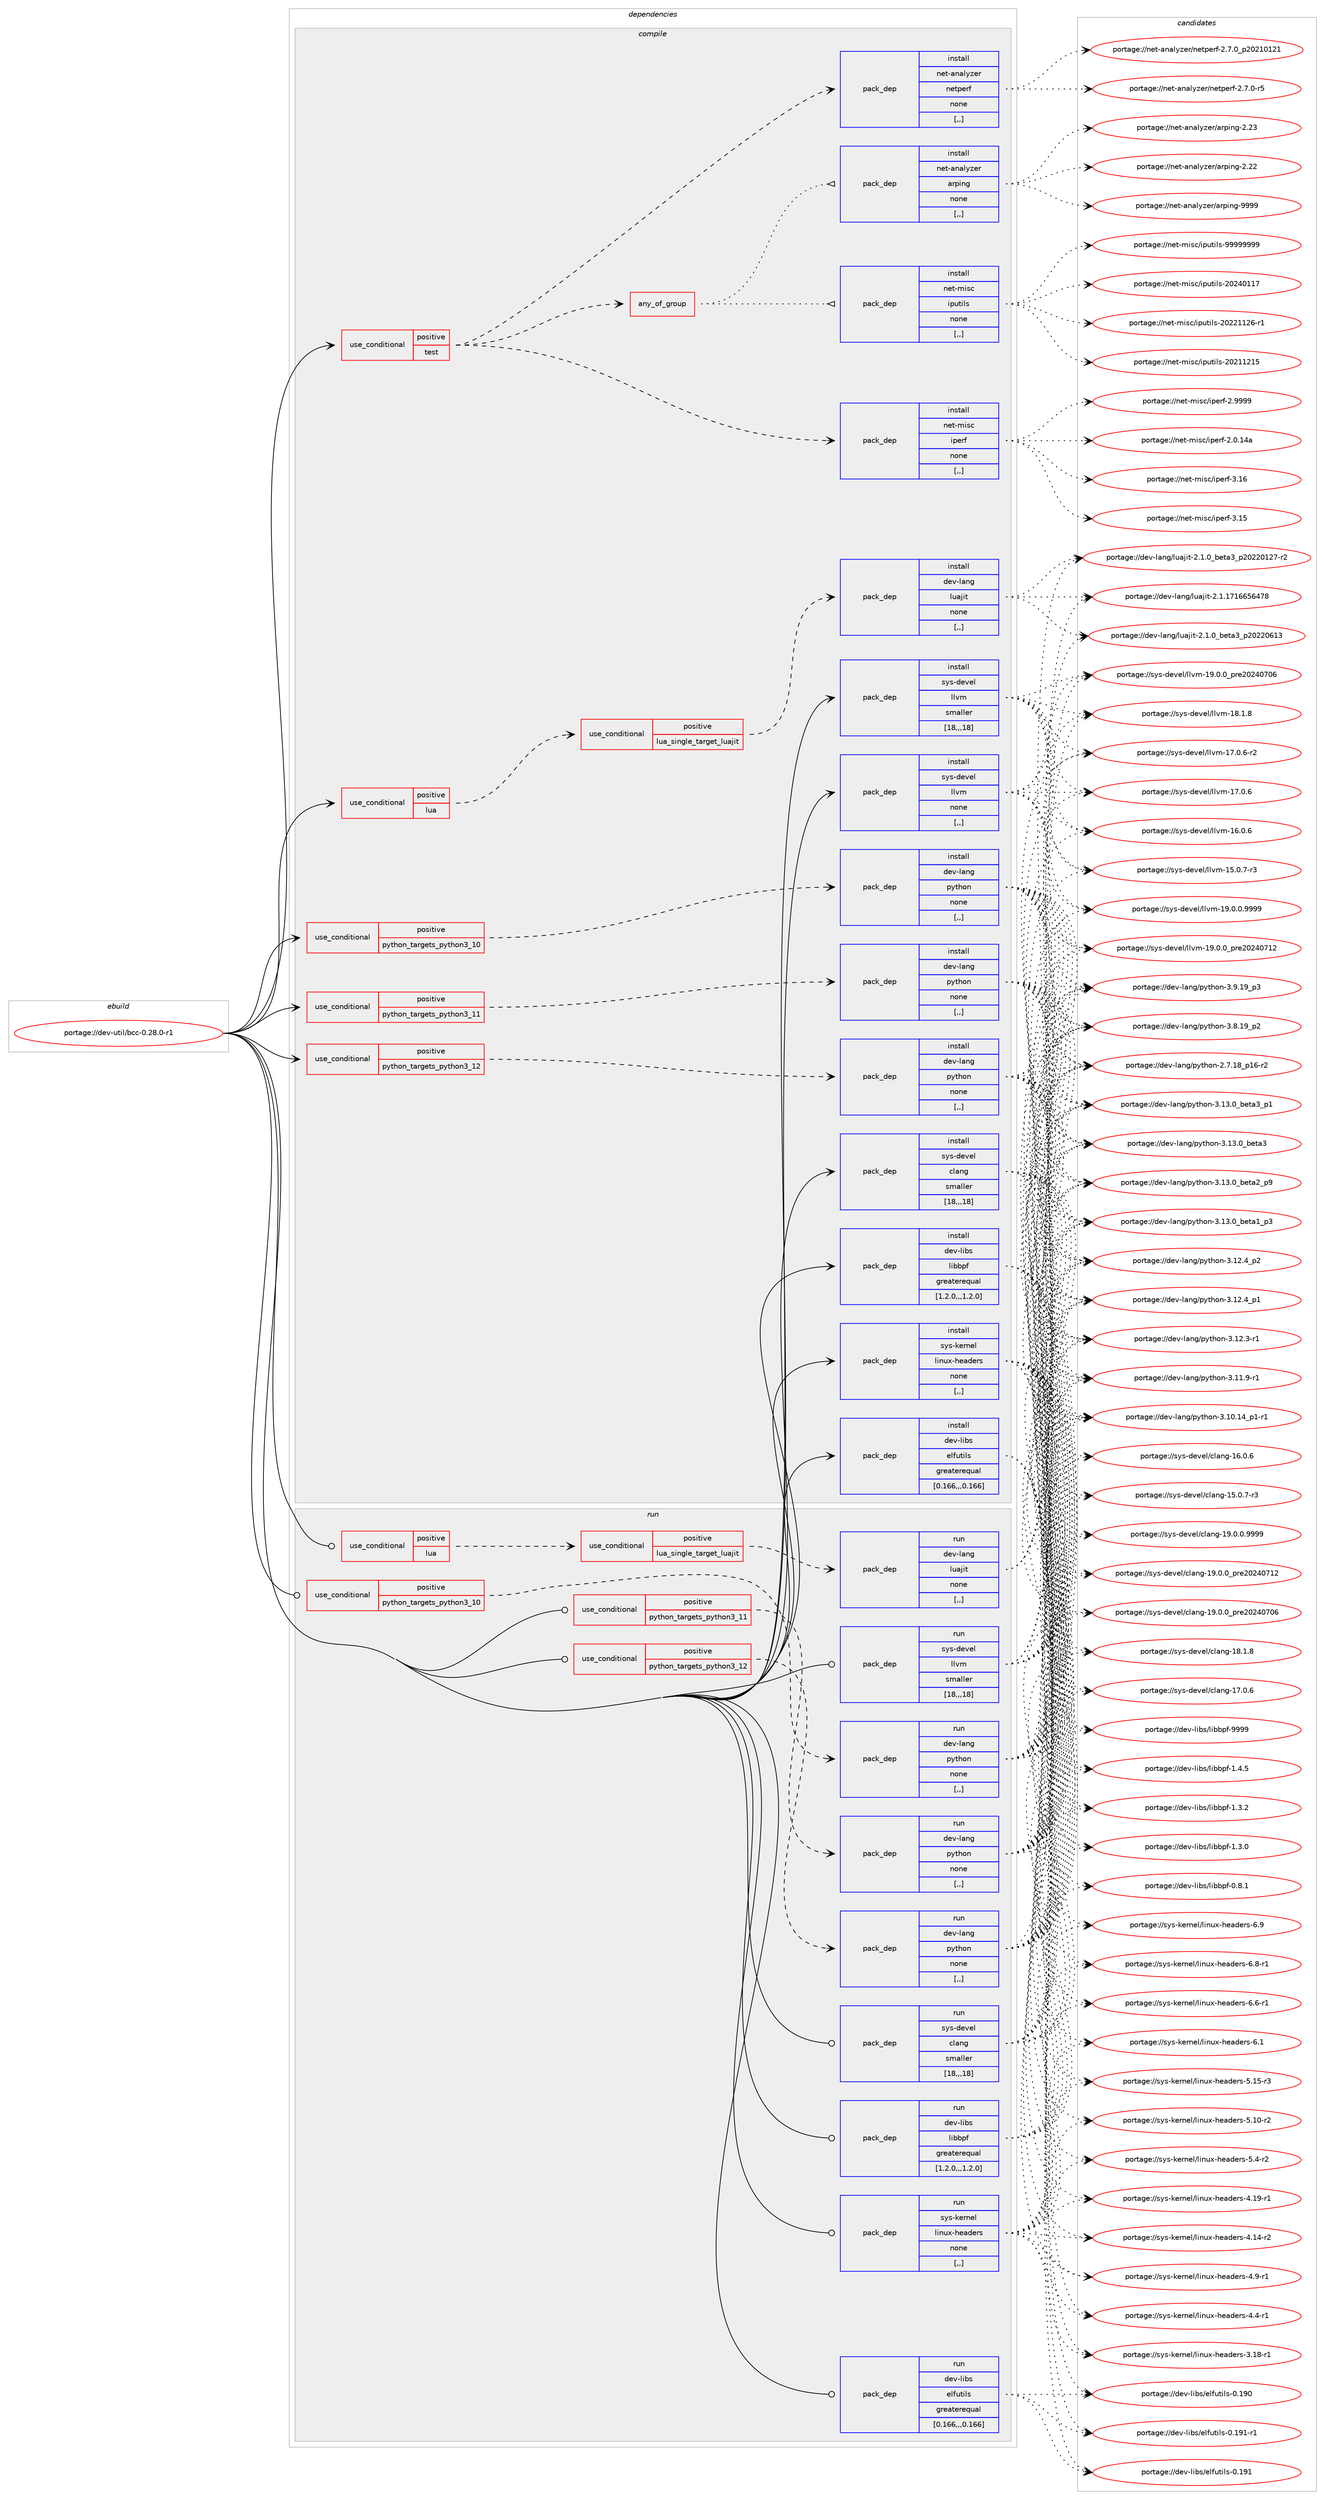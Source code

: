digraph prolog {

# *************
# Graph options
# *************

newrank=true;
concentrate=true;
compound=true;
graph [rankdir=LR,fontname=Helvetica,fontsize=10,ranksep=1.5];#, ranksep=2.5, nodesep=0.2];
edge  [arrowhead=vee];
node  [fontname=Helvetica,fontsize=10];

# **********
# The ebuild
# **********

subgraph cluster_leftcol {
color=gray;
label=<<i>ebuild</i>>;
id [label="portage://dev-util/bcc-0.28.0-r1", color=red, width=4, href="../dev-util/bcc-0.28.0-r1.svg"];
}

# ****************
# The dependencies
# ****************

subgraph cluster_midcol {
color=gray;
label=<<i>dependencies</i>>;
subgraph cluster_compile {
fillcolor="#eeeeee";
style=filled;
label=<<i>compile</i>>;
subgraph cond59074 {
dependency210143 [label=<<TABLE BORDER="0" CELLBORDER="1" CELLSPACING="0" CELLPADDING="4"><TR><TD ROWSPAN="3" CELLPADDING="10">use_conditional</TD></TR><TR><TD>positive</TD></TR><TR><TD>lua</TD></TR></TABLE>>, shape=none, color=red];
subgraph cond59075 {
dependency210144 [label=<<TABLE BORDER="0" CELLBORDER="1" CELLSPACING="0" CELLPADDING="4"><TR><TD ROWSPAN="3" CELLPADDING="10">use_conditional</TD></TR><TR><TD>positive</TD></TR><TR><TD>lua_single_target_luajit</TD></TR></TABLE>>, shape=none, color=red];
subgraph pack149655 {
dependency210145 [label=<<TABLE BORDER="0" CELLBORDER="1" CELLSPACING="0" CELLPADDING="4" WIDTH="220"><TR><TD ROWSPAN="6" CELLPADDING="30">pack_dep</TD></TR><TR><TD WIDTH="110">install</TD></TR><TR><TD>dev-lang</TD></TR><TR><TD>luajit</TD></TR><TR><TD>none</TD></TR><TR><TD>[,,]</TD></TR></TABLE>>, shape=none, color=blue];
}
dependency210144:e -> dependency210145:w [weight=20,style="dashed",arrowhead="vee"];
}
dependency210143:e -> dependency210144:w [weight=20,style="dashed",arrowhead="vee"];
}
id:e -> dependency210143:w [weight=20,style="solid",arrowhead="vee"];
subgraph cond59076 {
dependency210146 [label=<<TABLE BORDER="0" CELLBORDER="1" CELLSPACING="0" CELLPADDING="4"><TR><TD ROWSPAN="3" CELLPADDING="10">use_conditional</TD></TR><TR><TD>positive</TD></TR><TR><TD>python_targets_python3_10</TD></TR></TABLE>>, shape=none, color=red];
subgraph pack149656 {
dependency210147 [label=<<TABLE BORDER="0" CELLBORDER="1" CELLSPACING="0" CELLPADDING="4" WIDTH="220"><TR><TD ROWSPAN="6" CELLPADDING="30">pack_dep</TD></TR><TR><TD WIDTH="110">install</TD></TR><TR><TD>dev-lang</TD></TR><TR><TD>python</TD></TR><TR><TD>none</TD></TR><TR><TD>[,,]</TD></TR></TABLE>>, shape=none, color=blue];
}
dependency210146:e -> dependency210147:w [weight=20,style="dashed",arrowhead="vee"];
}
id:e -> dependency210146:w [weight=20,style="solid",arrowhead="vee"];
subgraph cond59077 {
dependency210148 [label=<<TABLE BORDER="0" CELLBORDER="1" CELLSPACING="0" CELLPADDING="4"><TR><TD ROWSPAN="3" CELLPADDING="10">use_conditional</TD></TR><TR><TD>positive</TD></TR><TR><TD>python_targets_python3_11</TD></TR></TABLE>>, shape=none, color=red];
subgraph pack149657 {
dependency210149 [label=<<TABLE BORDER="0" CELLBORDER="1" CELLSPACING="0" CELLPADDING="4" WIDTH="220"><TR><TD ROWSPAN="6" CELLPADDING="30">pack_dep</TD></TR><TR><TD WIDTH="110">install</TD></TR><TR><TD>dev-lang</TD></TR><TR><TD>python</TD></TR><TR><TD>none</TD></TR><TR><TD>[,,]</TD></TR></TABLE>>, shape=none, color=blue];
}
dependency210148:e -> dependency210149:w [weight=20,style="dashed",arrowhead="vee"];
}
id:e -> dependency210148:w [weight=20,style="solid",arrowhead="vee"];
subgraph cond59078 {
dependency210150 [label=<<TABLE BORDER="0" CELLBORDER="1" CELLSPACING="0" CELLPADDING="4"><TR><TD ROWSPAN="3" CELLPADDING="10">use_conditional</TD></TR><TR><TD>positive</TD></TR><TR><TD>python_targets_python3_12</TD></TR></TABLE>>, shape=none, color=red];
subgraph pack149658 {
dependency210151 [label=<<TABLE BORDER="0" CELLBORDER="1" CELLSPACING="0" CELLPADDING="4" WIDTH="220"><TR><TD ROWSPAN="6" CELLPADDING="30">pack_dep</TD></TR><TR><TD WIDTH="110">install</TD></TR><TR><TD>dev-lang</TD></TR><TR><TD>python</TD></TR><TR><TD>none</TD></TR><TR><TD>[,,]</TD></TR></TABLE>>, shape=none, color=blue];
}
dependency210150:e -> dependency210151:w [weight=20,style="dashed",arrowhead="vee"];
}
id:e -> dependency210150:w [weight=20,style="solid",arrowhead="vee"];
subgraph cond59079 {
dependency210152 [label=<<TABLE BORDER="0" CELLBORDER="1" CELLSPACING="0" CELLPADDING="4"><TR><TD ROWSPAN="3" CELLPADDING="10">use_conditional</TD></TR><TR><TD>positive</TD></TR><TR><TD>test</TD></TR></TABLE>>, shape=none, color=red];
subgraph any1264 {
dependency210153 [label=<<TABLE BORDER="0" CELLBORDER="1" CELLSPACING="0" CELLPADDING="4"><TR><TD CELLPADDING="10">any_of_group</TD></TR></TABLE>>, shape=none, color=red];subgraph pack149659 {
dependency210154 [label=<<TABLE BORDER="0" CELLBORDER="1" CELLSPACING="0" CELLPADDING="4" WIDTH="220"><TR><TD ROWSPAN="6" CELLPADDING="30">pack_dep</TD></TR><TR><TD WIDTH="110">install</TD></TR><TR><TD>net-misc</TD></TR><TR><TD>iputils</TD></TR><TR><TD>none</TD></TR><TR><TD>[,,]</TD></TR></TABLE>>, shape=none, color=blue];
}
dependency210153:e -> dependency210154:w [weight=20,style="dotted",arrowhead="oinv"];
subgraph pack149660 {
dependency210155 [label=<<TABLE BORDER="0" CELLBORDER="1" CELLSPACING="0" CELLPADDING="4" WIDTH="220"><TR><TD ROWSPAN="6" CELLPADDING="30">pack_dep</TD></TR><TR><TD WIDTH="110">install</TD></TR><TR><TD>net-analyzer</TD></TR><TR><TD>arping</TD></TR><TR><TD>none</TD></TR><TR><TD>[,,]</TD></TR></TABLE>>, shape=none, color=blue];
}
dependency210153:e -> dependency210155:w [weight=20,style="dotted",arrowhead="oinv"];
}
dependency210152:e -> dependency210153:w [weight=20,style="dashed",arrowhead="vee"];
subgraph pack149661 {
dependency210156 [label=<<TABLE BORDER="0" CELLBORDER="1" CELLSPACING="0" CELLPADDING="4" WIDTH="220"><TR><TD ROWSPAN="6" CELLPADDING="30">pack_dep</TD></TR><TR><TD WIDTH="110">install</TD></TR><TR><TD>net-analyzer</TD></TR><TR><TD>netperf</TD></TR><TR><TD>none</TD></TR><TR><TD>[,,]</TD></TR></TABLE>>, shape=none, color=blue];
}
dependency210152:e -> dependency210156:w [weight=20,style="dashed",arrowhead="vee"];
subgraph pack149662 {
dependency210157 [label=<<TABLE BORDER="0" CELLBORDER="1" CELLSPACING="0" CELLPADDING="4" WIDTH="220"><TR><TD ROWSPAN="6" CELLPADDING="30">pack_dep</TD></TR><TR><TD WIDTH="110">install</TD></TR><TR><TD>net-misc</TD></TR><TR><TD>iperf</TD></TR><TR><TD>none</TD></TR><TR><TD>[,,]</TD></TR></TABLE>>, shape=none, color=blue];
}
dependency210152:e -> dependency210157:w [weight=20,style="dashed",arrowhead="vee"];
}
id:e -> dependency210152:w [weight=20,style="solid",arrowhead="vee"];
subgraph pack149663 {
dependency210158 [label=<<TABLE BORDER="0" CELLBORDER="1" CELLSPACING="0" CELLPADDING="4" WIDTH="220"><TR><TD ROWSPAN="6" CELLPADDING="30">pack_dep</TD></TR><TR><TD WIDTH="110">install</TD></TR><TR><TD>dev-libs</TD></TR><TR><TD>elfutils</TD></TR><TR><TD>greaterequal</TD></TR><TR><TD>[0.166,,,0.166]</TD></TR></TABLE>>, shape=none, color=blue];
}
id:e -> dependency210158:w [weight=20,style="solid",arrowhead="vee"];
subgraph pack149664 {
dependency210159 [label=<<TABLE BORDER="0" CELLBORDER="1" CELLSPACING="0" CELLPADDING="4" WIDTH="220"><TR><TD ROWSPAN="6" CELLPADDING="30">pack_dep</TD></TR><TR><TD WIDTH="110">install</TD></TR><TR><TD>dev-libs</TD></TR><TR><TD>libbpf</TD></TR><TR><TD>greaterequal</TD></TR><TR><TD>[1.2.0,,,1.2.0]</TD></TR></TABLE>>, shape=none, color=blue];
}
id:e -> dependency210159:w [weight=20,style="solid",arrowhead="vee"];
subgraph pack149665 {
dependency210160 [label=<<TABLE BORDER="0" CELLBORDER="1" CELLSPACING="0" CELLPADDING="4" WIDTH="220"><TR><TD ROWSPAN="6" CELLPADDING="30">pack_dep</TD></TR><TR><TD WIDTH="110">install</TD></TR><TR><TD>sys-devel</TD></TR><TR><TD>clang</TD></TR><TR><TD>smaller</TD></TR><TR><TD>[18,,,18]</TD></TR></TABLE>>, shape=none, color=blue];
}
id:e -> dependency210160:w [weight=20,style="solid",arrowhead="vee"];
subgraph pack149666 {
dependency210161 [label=<<TABLE BORDER="0" CELLBORDER="1" CELLSPACING="0" CELLPADDING="4" WIDTH="220"><TR><TD ROWSPAN="6" CELLPADDING="30">pack_dep</TD></TR><TR><TD WIDTH="110">install</TD></TR><TR><TD>sys-devel</TD></TR><TR><TD>llvm</TD></TR><TR><TD>smaller</TD></TR><TR><TD>[18,,,18]</TD></TR></TABLE>>, shape=none, color=blue];
}
id:e -> dependency210161:w [weight=20,style="solid",arrowhead="vee"];
subgraph pack149667 {
dependency210162 [label=<<TABLE BORDER="0" CELLBORDER="1" CELLSPACING="0" CELLPADDING="4" WIDTH="220"><TR><TD ROWSPAN="6" CELLPADDING="30">pack_dep</TD></TR><TR><TD WIDTH="110">install</TD></TR><TR><TD>sys-kernel</TD></TR><TR><TD>linux-headers</TD></TR><TR><TD>none</TD></TR><TR><TD>[,,]</TD></TR></TABLE>>, shape=none, color=blue];
}
id:e -> dependency210162:w [weight=20,style="solid",arrowhead="vee"];
subgraph pack149668 {
dependency210163 [label=<<TABLE BORDER="0" CELLBORDER="1" CELLSPACING="0" CELLPADDING="4" WIDTH="220"><TR><TD ROWSPAN="6" CELLPADDING="30">pack_dep</TD></TR><TR><TD WIDTH="110">install</TD></TR><TR><TD>sys-devel</TD></TR><TR><TD>llvm</TD></TR><TR><TD>none</TD></TR><TR><TD>[,,]</TD></TR></TABLE>>, shape=none, color=blue];
}
id:e -> dependency210163:w [weight=20,style="solid",arrowhead="vee"];
}
subgraph cluster_compileandrun {
fillcolor="#eeeeee";
style=filled;
label=<<i>compile and run</i>>;
}
subgraph cluster_run {
fillcolor="#eeeeee";
style=filled;
label=<<i>run</i>>;
subgraph cond59080 {
dependency210164 [label=<<TABLE BORDER="0" CELLBORDER="1" CELLSPACING="0" CELLPADDING="4"><TR><TD ROWSPAN="3" CELLPADDING="10">use_conditional</TD></TR><TR><TD>positive</TD></TR><TR><TD>lua</TD></TR></TABLE>>, shape=none, color=red];
subgraph cond59081 {
dependency210165 [label=<<TABLE BORDER="0" CELLBORDER="1" CELLSPACING="0" CELLPADDING="4"><TR><TD ROWSPAN="3" CELLPADDING="10">use_conditional</TD></TR><TR><TD>positive</TD></TR><TR><TD>lua_single_target_luajit</TD></TR></TABLE>>, shape=none, color=red];
subgraph pack149669 {
dependency210166 [label=<<TABLE BORDER="0" CELLBORDER="1" CELLSPACING="0" CELLPADDING="4" WIDTH="220"><TR><TD ROWSPAN="6" CELLPADDING="30">pack_dep</TD></TR><TR><TD WIDTH="110">run</TD></TR><TR><TD>dev-lang</TD></TR><TR><TD>luajit</TD></TR><TR><TD>none</TD></TR><TR><TD>[,,]</TD></TR></TABLE>>, shape=none, color=blue];
}
dependency210165:e -> dependency210166:w [weight=20,style="dashed",arrowhead="vee"];
}
dependency210164:e -> dependency210165:w [weight=20,style="dashed",arrowhead="vee"];
}
id:e -> dependency210164:w [weight=20,style="solid",arrowhead="odot"];
subgraph cond59082 {
dependency210167 [label=<<TABLE BORDER="0" CELLBORDER="1" CELLSPACING="0" CELLPADDING="4"><TR><TD ROWSPAN="3" CELLPADDING="10">use_conditional</TD></TR><TR><TD>positive</TD></TR><TR><TD>python_targets_python3_10</TD></TR></TABLE>>, shape=none, color=red];
subgraph pack149670 {
dependency210168 [label=<<TABLE BORDER="0" CELLBORDER="1" CELLSPACING="0" CELLPADDING="4" WIDTH="220"><TR><TD ROWSPAN="6" CELLPADDING="30">pack_dep</TD></TR><TR><TD WIDTH="110">run</TD></TR><TR><TD>dev-lang</TD></TR><TR><TD>python</TD></TR><TR><TD>none</TD></TR><TR><TD>[,,]</TD></TR></TABLE>>, shape=none, color=blue];
}
dependency210167:e -> dependency210168:w [weight=20,style="dashed",arrowhead="vee"];
}
id:e -> dependency210167:w [weight=20,style="solid",arrowhead="odot"];
subgraph cond59083 {
dependency210169 [label=<<TABLE BORDER="0" CELLBORDER="1" CELLSPACING="0" CELLPADDING="4"><TR><TD ROWSPAN="3" CELLPADDING="10">use_conditional</TD></TR><TR><TD>positive</TD></TR><TR><TD>python_targets_python3_11</TD></TR></TABLE>>, shape=none, color=red];
subgraph pack149671 {
dependency210170 [label=<<TABLE BORDER="0" CELLBORDER="1" CELLSPACING="0" CELLPADDING="4" WIDTH="220"><TR><TD ROWSPAN="6" CELLPADDING="30">pack_dep</TD></TR><TR><TD WIDTH="110">run</TD></TR><TR><TD>dev-lang</TD></TR><TR><TD>python</TD></TR><TR><TD>none</TD></TR><TR><TD>[,,]</TD></TR></TABLE>>, shape=none, color=blue];
}
dependency210169:e -> dependency210170:w [weight=20,style="dashed",arrowhead="vee"];
}
id:e -> dependency210169:w [weight=20,style="solid",arrowhead="odot"];
subgraph cond59084 {
dependency210171 [label=<<TABLE BORDER="0" CELLBORDER="1" CELLSPACING="0" CELLPADDING="4"><TR><TD ROWSPAN="3" CELLPADDING="10">use_conditional</TD></TR><TR><TD>positive</TD></TR><TR><TD>python_targets_python3_12</TD></TR></TABLE>>, shape=none, color=red];
subgraph pack149672 {
dependency210172 [label=<<TABLE BORDER="0" CELLBORDER="1" CELLSPACING="0" CELLPADDING="4" WIDTH="220"><TR><TD ROWSPAN="6" CELLPADDING="30">pack_dep</TD></TR><TR><TD WIDTH="110">run</TD></TR><TR><TD>dev-lang</TD></TR><TR><TD>python</TD></TR><TR><TD>none</TD></TR><TR><TD>[,,]</TD></TR></TABLE>>, shape=none, color=blue];
}
dependency210171:e -> dependency210172:w [weight=20,style="dashed",arrowhead="vee"];
}
id:e -> dependency210171:w [weight=20,style="solid",arrowhead="odot"];
subgraph pack149673 {
dependency210173 [label=<<TABLE BORDER="0" CELLBORDER="1" CELLSPACING="0" CELLPADDING="4" WIDTH="220"><TR><TD ROWSPAN="6" CELLPADDING="30">pack_dep</TD></TR><TR><TD WIDTH="110">run</TD></TR><TR><TD>dev-libs</TD></TR><TR><TD>elfutils</TD></TR><TR><TD>greaterequal</TD></TR><TR><TD>[0.166,,,0.166]</TD></TR></TABLE>>, shape=none, color=blue];
}
id:e -> dependency210173:w [weight=20,style="solid",arrowhead="odot"];
subgraph pack149674 {
dependency210174 [label=<<TABLE BORDER="0" CELLBORDER="1" CELLSPACING="0" CELLPADDING="4" WIDTH="220"><TR><TD ROWSPAN="6" CELLPADDING="30">pack_dep</TD></TR><TR><TD WIDTH="110">run</TD></TR><TR><TD>dev-libs</TD></TR><TR><TD>libbpf</TD></TR><TR><TD>greaterequal</TD></TR><TR><TD>[1.2.0,,,1.2.0]</TD></TR></TABLE>>, shape=none, color=blue];
}
id:e -> dependency210174:w [weight=20,style="solid",arrowhead="odot"];
subgraph pack149675 {
dependency210175 [label=<<TABLE BORDER="0" CELLBORDER="1" CELLSPACING="0" CELLPADDING="4" WIDTH="220"><TR><TD ROWSPAN="6" CELLPADDING="30">pack_dep</TD></TR><TR><TD WIDTH="110">run</TD></TR><TR><TD>sys-devel</TD></TR><TR><TD>clang</TD></TR><TR><TD>smaller</TD></TR><TR><TD>[18,,,18]</TD></TR></TABLE>>, shape=none, color=blue];
}
id:e -> dependency210175:w [weight=20,style="solid",arrowhead="odot"];
subgraph pack149676 {
dependency210176 [label=<<TABLE BORDER="0" CELLBORDER="1" CELLSPACING="0" CELLPADDING="4" WIDTH="220"><TR><TD ROWSPAN="6" CELLPADDING="30">pack_dep</TD></TR><TR><TD WIDTH="110">run</TD></TR><TR><TD>sys-devel</TD></TR><TR><TD>llvm</TD></TR><TR><TD>smaller</TD></TR><TR><TD>[18,,,18]</TD></TR></TABLE>>, shape=none, color=blue];
}
id:e -> dependency210176:w [weight=20,style="solid",arrowhead="odot"];
subgraph pack149677 {
dependency210177 [label=<<TABLE BORDER="0" CELLBORDER="1" CELLSPACING="0" CELLPADDING="4" WIDTH="220"><TR><TD ROWSPAN="6" CELLPADDING="30">pack_dep</TD></TR><TR><TD WIDTH="110">run</TD></TR><TR><TD>sys-kernel</TD></TR><TR><TD>linux-headers</TD></TR><TR><TD>none</TD></TR><TR><TD>[,,]</TD></TR></TABLE>>, shape=none, color=blue];
}
id:e -> dependency210177:w [weight=20,style="solid",arrowhead="odot"];
}
}

# **************
# The candidates
# **************

subgraph cluster_choices {
rank=same;
color=gray;
label=<<i>candidates</i>>;

subgraph choice149655 {
color=black;
nodesep=1;
choice10010111845108971101034710811797106105116455046494649554954545354525556 [label="portage://dev-lang/luajit-2.1.1716656478", color=red, width=4,href="../dev-lang/luajit-2.1.1716656478.svg"];
choice1001011184510897110103471081179710610511645504649464895981011169751951125048505048544951 [label="portage://dev-lang/luajit-2.1.0_beta3_p20220613", color=red, width=4,href="../dev-lang/luajit-2.1.0_beta3_p20220613.svg"];
choice10010111845108971101034710811797106105116455046494648959810111697519511250485050484950554511450 [label="portage://dev-lang/luajit-2.1.0_beta3_p20220127-r2", color=red, width=4,href="../dev-lang/luajit-2.1.0_beta3_p20220127-r2.svg"];
dependency210145:e -> choice10010111845108971101034710811797106105116455046494649554954545354525556:w [style=dotted,weight="100"];
dependency210145:e -> choice1001011184510897110103471081179710610511645504649464895981011169751951125048505048544951:w [style=dotted,weight="100"];
dependency210145:e -> choice10010111845108971101034710811797106105116455046494648959810111697519511250485050484950554511450:w [style=dotted,weight="100"];
}
subgraph choice149656 {
color=black;
nodesep=1;
choice10010111845108971101034711212111610411111045514649514648959810111697519511249 [label="portage://dev-lang/python-3.13.0_beta3_p1", color=red, width=4,href="../dev-lang/python-3.13.0_beta3_p1.svg"];
choice1001011184510897110103471121211161041111104551464951464895981011169751 [label="portage://dev-lang/python-3.13.0_beta3", color=red, width=4,href="../dev-lang/python-3.13.0_beta3.svg"];
choice10010111845108971101034711212111610411111045514649514648959810111697509511257 [label="portage://dev-lang/python-3.13.0_beta2_p9", color=red, width=4,href="../dev-lang/python-3.13.0_beta2_p9.svg"];
choice10010111845108971101034711212111610411111045514649514648959810111697499511251 [label="portage://dev-lang/python-3.13.0_beta1_p3", color=red, width=4,href="../dev-lang/python-3.13.0_beta1_p3.svg"];
choice100101118451089711010347112121116104111110455146495046529511250 [label="portage://dev-lang/python-3.12.4_p2", color=red, width=4,href="../dev-lang/python-3.12.4_p2.svg"];
choice100101118451089711010347112121116104111110455146495046529511249 [label="portage://dev-lang/python-3.12.4_p1", color=red, width=4,href="../dev-lang/python-3.12.4_p1.svg"];
choice100101118451089711010347112121116104111110455146495046514511449 [label="portage://dev-lang/python-3.12.3-r1", color=red, width=4,href="../dev-lang/python-3.12.3-r1.svg"];
choice100101118451089711010347112121116104111110455146494946574511449 [label="portage://dev-lang/python-3.11.9-r1", color=red, width=4,href="../dev-lang/python-3.11.9-r1.svg"];
choice100101118451089711010347112121116104111110455146494846495295112494511449 [label="portage://dev-lang/python-3.10.14_p1-r1", color=red, width=4,href="../dev-lang/python-3.10.14_p1-r1.svg"];
choice100101118451089711010347112121116104111110455146574649579511251 [label="portage://dev-lang/python-3.9.19_p3", color=red, width=4,href="../dev-lang/python-3.9.19_p3.svg"];
choice100101118451089711010347112121116104111110455146564649579511250 [label="portage://dev-lang/python-3.8.19_p2", color=red, width=4,href="../dev-lang/python-3.8.19_p2.svg"];
choice100101118451089711010347112121116104111110455046554649569511249544511450 [label="portage://dev-lang/python-2.7.18_p16-r2", color=red, width=4,href="../dev-lang/python-2.7.18_p16-r2.svg"];
dependency210147:e -> choice10010111845108971101034711212111610411111045514649514648959810111697519511249:w [style=dotted,weight="100"];
dependency210147:e -> choice1001011184510897110103471121211161041111104551464951464895981011169751:w [style=dotted,weight="100"];
dependency210147:e -> choice10010111845108971101034711212111610411111045514649514648959810111697509511257:w [style=dotted,weight="100"];
dependency210147:e -> choice10010111845108971101034711212111610411111045514649514648959810111697499511251:w [style=dotted,weight="100"];
dependency210147:e -> choice100101118451089711010347112121116104111110455146495046529511250:w [style=dotted,weight="100"];
dependency210147:e -> choice100101118451089711010347112121116104111110455146495046529511249:w [style=dotted,weight="100"];
dependency210147:e -> choice100101118451089711010347112121116104111110455146495046514511449:w [style=dotted,weight="100"];
dependency210147:e -> choice100101118451089711010347112121116104111110455146494946574511449:w [style=dotted,weight="100"];
dependency210147:e -> choice100101118451089711010347112121116104111110455146494846495295112494511449:w [style=dotted,weight="100"];
dependency210147:e -> choice100101118451089711010347112121116104111110455146574649579511251:w [style=dotted,weight="100"];
dependency210147:e -> choice100101118451089711010347112121116104111110455146564649579511250:w [style=dotted,weight="100"];
dependency210147:e -> choice100101118451089711010347112121116104111110455046554649569511249544511450:w [style=dotted,weight="100"];
}
subgraph choice149657 {
color=black;
nodesep=1;
choice10010111845108971101034711212111610411111045514649514648959810111697519511249 [label="portage://dev-lang/python-3.13.0_beta3_p1", color=red, width=4,href="../dev-lang/python-3.13.0_beta3_p1.svg"];
choice1001011184510897110103471121211161041111104551464951464895981011169751 [label="portage://dev-lang/python-3.13.0_beta3", color=red, width=4,href="../dev-lang/python-3.13.0_beta3.svg"];
choice10010111845108971101034711212111610411111045514649514648959810111697509511257 [label="portage://dev-lang/python-3.13.0_beta2_p9", color=red, width=4,href="../dev-lang/python-3.13.0_beta2_p9.svg"];
choice10010111845108971101034711212111610411111045514649514648959810111697499511251 [label="portage://dev-lang/python-3.13.0_beta1_p3", color=red, width=4,href="../dev-lang/python-3.13.0_beta1_p3.svg"];
choice100101118451089711010347112121116104111110455146495046529511250 [label="portage://dev-lang/python-3.12.4_p2", color=red, width=4,href="../dev-lang/python-3.12.4_p2.svg"];
choice100101118451089711010347112121116104111110455146495046529511249 [label="portage://dev-lang/python-3.12.4_p1", color=red, width=4,href="../dev-lang/python-3.12.4_p1.svg"];
choice100101118451089711010347112121116104111110455146495046514511449 [label="portage://dev-lang/python-3.12.3-r1", color=red, width=4,href="../dev-lang/python-3.12.3-r1.svg"];
choice100101118451089711010347112121116104111110455146494946574511449 [label="portage://dev-lang/python-3.11.9-r1", color=red, width=4,href="../dev-lang/python-3.11.9-r1.svg"];
choice100101118451089711010347112121116104111110455146494846495295112494511449 [label="portage://dev-lang/python-3.10.14_p1-r1", color=red, width=4,href="../dev-lang/python-3.10.14_p1-r1.svg"];
choice100101118451089711010347112121116104111110455146574649579511251 [label="portage://dev-lang/python-3.9.19_p3", color=red, width=4,href="../dev-lang/python-3.9.19_p3.svg"];
choice100101118451089711010347112121116104111110455146564649579511250 [label="portage://dev-lang/python-3.8.19_p2", color=red, width=4,href="../dev-lang/python-3.8.19_p2.svg"];
choice100101118451089711010347112121116104111110455046554649569511249544511450 [label="portage://dev-lang/python-2.7.18_p16-r2", color=red, width=4,href="../dev-lang/python-2.7.18_p16-r2.svg"];
dependency210149:e -> choice10010111845108971101034711212111610411111045514649514648959810111697519511249:w [style=dotted,weight="100"];
dependency210149:e -> choice1001011184510897110103471121211161041111104551464951464895981011169751:w [style=dotted,weight="100"];
dependency210149:e -> choice10010111845108971101034711212111610411111045514649514648959810111697509511257:w [style=dotted,weight="100"];
dependency210149:e -> choice10010111845108971101034711212111610411111045514649514648959810111697499511251:w [style=dotted,weight="100"];
dependency210149:e -> choice100101118451089711010347112121116104111110455146495046529511250:w [style=dotted,weight="100"];
dependency210149:e -> choice100101118451089711010347112121116104111110455146495046529511249:w [style=dotted,weight="100"];
dependency210149:e -> choice100101118451089711010347112121116104111110455146495046514511449:w [style=dotted,weight="100"];
dependency210149:e -> choice100101118451089711010347112121116104111110455146494946574511449:w [style=dotted,weight="100"];
dependency210149:e -> choice100101118451089711010347112121116104111110455146494846495295112494511449:w [style=dotted,weight="100"];
dependency210149:e -> choice100101118451089711010347112121116104111110455146574649579511251:w [style=dotted,weight="100"];
dependency210149:e -> choice100101118451089711010347112121116104111110455146564649579511250:w [style=dotted,weight="100"];
dependency210149:e -> choice100101118451089711010347112121116104111110455046554649569511249544511450:w [style=dotted,weight="100"];
}
subgraph choice149658 {
color=black;
nodesep=1;
choice10010111845108971101034711212111610411111045514649514648959810111697519511249 [label="portage://dev-lang/python-3.13.0_beta3_p1", color=red, width=4,href="../dev-lang/python-3.13.0_beta3_p1.svg"];
choice1001011184510897110103471121211161041111104551464951464895981011169751 [label="portage://dev-lang/python-3.13.0_beta3", color=red, width=4,href="../dev-lang/python-3.13.0_beta3.svg"];
choice10010111845108971101034711212111610411111045514649514648959810111697509511257 [label="portage://dev-lang/python-3.13.0_beta2_p9", color=red, width=4,href="../dev-lang/python-3.13.0_beta2_p9.svg"];
choice10010111845108971101034711212111610411111045514649514648959810111697499511251 [label="portage://dev-lang/python-3.13.0_beta1_p3", color=red, width=4,href="../dev-lang/python-3.13.0_beta1_p3.svg"];
choice100101118451089711010347112121116104111110455146495046529511250 [label="portage://dev-lang/python-3.12.4_p2", color=red, width=4,href="../dev-lang/python-3.12.4_p2.svg"];
choice100101118451089711010347112121116104111110455146495046529511249 [label="portage://dev-lang/python-3.12.4_p1", color=red, width=4,href="../dev-lang/python-3.12.4_p1.svg"];
choice100101118451089711010347112121116104111110455146495046514511449 [label="portage://dev-lang/python-3.12.3-r1", color=red, width=4,href="../dev-lang/python-3.12.3-r1.svg"];
choice100101118451089711010347112121116104111110455146494946574511449 [label="portage://dev-lang/python-3.11.9-r1", color=red, width=4,href="../dev-lang/python-3.11.9-r1.svg"];
choice100101118451089711010347112121116104111110455146494846495295112494511449 [label="portage://dev-lang/python-3.10.14_p1-r1", color=red, width=4,href="../dev-lang/python-3.10.14_p1-r1.svg"];
choice100101118451089711010347112121116104111110455146574649579511251 [label="portage://dev-lang/python-3.9.19_p3", color=red, width=4,href="../dev-lang/python-3.9.19_p3.svg"];
choice100101118451089711010347112121116104111110455146564649579511250 [label="portage://dev-lang/python-3.8.19_p2", color=red, width=4,href="../dev-lang/python-3.8.19_p2.svg"];
choice100101118451089711010347112121116104111110455046554649569511249544511450 [label="portage://dev-lang/python-2.7.18_p16-r2", color=red, width=4,href="../dev-lang/python-2.7.18_p16-r2.svg"];
dependency210151:e -> choice10010111845108971101034711212111610411111045514649514648959810111697519511249:w [style=dotted,weight="100"];
dependency210151:e -> choice1001011184510897110103471121211161041111104551464951464895981011169751:w [style=dotted,weight="100"];
dependency210151:e -> choice10010111845108971101034711212111610411111045514649514648959810111697509511257:w [style=dotted,weight="100"];
dependency210151:e -> choice10010111845108971101034711212111610411111045514649514648959810111697499511251:w [style=dotted,weight="100"];
dependency210151:e -> choice100101118451089711010347112121116104111110455146495046529511250:w [style=dotted,weight="100"];
dependency210151:e -> choice100101118451089711010347112121116104111110455146495046529511249:w [style=dotted,weight="100"];
dependency210151:e -> choice100101118451089711010347112121116104111110455146495046514511449:w [style=dotted,weight="100"];
dependency210151:e -> choice100101118451089711010347112121116104111110455146494946574511449:w [style=dotted,weight="100"];
dependency210151:e -> choice100101118451089711010347112121116104111110455146494846495295112494511449:w [style=dotted,weight="100"];
dependency210151:e -> choice100101118451089711010347112121116104111110455146574649579511251:w [style=dotted,weight="100"];
dependency210151:e -> choice100101118451089711010347112121116104111110455146564649579511250:w [style=dotted,weight="100"];
dependency210151:e -> choice100101118451089711010347112121116104111110455046554649569511249544511450:w [style=dotted,weight="100"];
}
subgraph choice149659 {
color=black;
nodesep=1;
choice110101116451091051159947105112117116105108115455757575757575757 [label="portage://net-misc/iputils-99999999", color=red, width=4,href="../net-misc/iputils-99999999.svg"];
choice110101116451091051159947105112117116105108115455048505248494955 [label="portage://net-misc/iputils-20240117", color=red, width=4,href="../net-misc/iputils-20240117.svg"];
choice1101011164510910511599471051121171161051081154550485050494950544511449 [label="portage://net-misc/iputils-20221126-r1", color=red, width=4,href="../net-misc/iputils-20221126-r1.svg"];
choice110101116451091051159947105112117116105108115455048504949504953 [label="portage://net-misc/iputils-20211215", color=red, width=4,href="../net-misc/iputils-20211215.svg"];
dependency210154:e -> choice110101116451091051159947105112117116105108115455757575757575757:w [style=dotted,weight="100"];
dependency210154:e -> choice110101116451091051159947105112117116105108115455048505248494955:w [style=dotted,weight="100"];
dependency210154:e -> choice1101011164510910511599471051121171161051081154550485050494950544511449:w [style=dotted,weight="100"];
dependency210154:e -> choice110101116451091051159947105112117116105108115455048504949504953:w [style=dotted,weight="100"];
}
subgraph choice149660 {
color=black;
nodesep=1;
choice11010111645971109710812112210111447971141121051101034557575757 [label="portage://net-analyzer/arping-9999", color=red, width=4,href="../net-analyzer/arping-9999.svg"];
choice11010111645971109710812112210111447971141121051101034550465051 [label="portage://net-analyzer/arping-2.23", color=red, width=4,href="../net-analyzer/arping-2.23.svg"];
choice11010111645971109710812112210111447971141121051101034550465050 [label="portage://net-analyzer/arping-2.22", color=red, width=4,href="../net-analyzer/arping-2.22.svg"];
dependency210155:e -> choice11010111645971109710812112210111447971141121051101034557575757:w [style=dotted,weight="100"];
dependency210155:e -> choice11010111645971109710812112210111447971141121051101034550465051:w [style=dotted,weight="100"];
dependency210155:e -> choice11010111645971109710812112210111447971141121051101034550465050:w [style=dotted,weight="100"];
}
subgraph choice149661 {
color=black;
nodesep=1;
choice11010111645971109710812112210111447110101116112101114102455046554648951125048504948495049 [label="portage://net-analyzer/netperf-2.7.0_p20210121", color=red, width=4,href="../net-analyzer/netperf-2.7.0_p20210121.svg"];
choice110101116459711097108121122101114471101011161121011141024550465546484511453 [label="portage://net-analyzer/netperf-2.7.0-r5", color=red, width=4,href="../net-analyzer/netperf-2.7.0-r5.svg"];
dependency210156:e -> choice11010111645971109710812112210111447110101116112101114102455046554648951125048504948495049:w [style=dotted,weight="100"];
dependency210156:e -> choice110101116459711097108121122101114471101011161121011141024550465546484511453:w [style=dotted,weight="100"];
}
subgraph choice149662 {
color=black;
nodesep=1;
choice1101011164510910511599471051121011141024551464954 [label="portage://net-misc/iperf-3.16", color=red, width=4,href="../net-misc/iperf-3.16.svg"];
choice1101011164510910511599471051121011141024551464953 [label="portage://net-misc/iperf-3.15", color=red, width=4,href="../net-misc/iperf-3.15.svg"];
choice11010111645109105115994710511210111410245504657575757 [label="portage://net-misc/iperf-2.9999", color=red, width=4,href="../net-misc/iperf-2.9999.svg"];
choice1101011164510910511599471051121011141024550464846495297 [label="portage://net-misc/iperf-2.0.14a", color=red, width=4,href="../net-misc/iperf-2.0.14a.svg"];
dependency210157:e -> choice1101011164510910511599471051121011141024551464954:w [style=dotted,weight="100"];
dependency210157:e -> choice1101011164510910511599471051121011141024551464953:w [style=dotted,weight="100"];
dependency210157:e -> choice11010111645109105115994710511210111410245504657575757:w [style=dotted,weight="100"];
dependency210157:e -> choice1101011164510910511599471051121011141024550464846495297:w [style=dotted,weight="100"];
}
subgraph choice149663 {
color=black;
nodesep=1;
choice1001011184510810598115471011081021171161051081154548464957494511449 [label="portage://dev-libs/elfutils-0.191-r1", color=red, width=4,href="../dev-libs/elfutils-0.191-r1.svg"];
choice100101118451081059811547101108102117116105108115454846495749 [label="portage://dev-libs/elfutils-0.191", color=red, width=4,href="../dev-libs/elfutils-0.191.svg"];
choice100101118451081059811547101108102117116105108115454846495748 [label="portage://dev-libs/elfutils-0.190", color=red, width=4,href="../dev-libs/elfutils-0.190.svg"];
dependency210158:e -> choice1001011184510810598115471011081021171161051081154548464957494511449:w [style=dotted,weight="100"];
dependency210158:e -> choice100101118451081059811547101108102117116105108115454846495749:w [style=dotted,weight="100"];
dependency210158:e -> choice100101118451081059811547101108102117116105108115454846495748:w [style=dotted,weight="100"];
}
subgraph choice149664 {
color=black;
nodesep=1;
choice10010111845108105981154710810598981121024557575757 [label="portage://dev-libs/libbpf-9999", color=red, width=4,href="../dev-libs/libbpf-9999.svg"];
choice1001011184510810598115471081059898112102454946524653 [label="portage://dev-libs/libbpf-1.4.5", color=red, width=4,href="../dev-libs/libbpf-1.4.5.svg"];
choice1001011184510810598115471081059898112102454946514650 [label="portage://dev-libs/libbpf-1.3.2", color=red, width=4,href="../dev-libs/libbpf-1.3.2.svg"];
choice1001011184510810598115471081059898112102454946514648 [label="portage://dev-libs/libbpf-1.3.0", color=red, width=4,href="../dev-libs/libbpf-1.3.0.svg"];
choice1001011184510810598115471081059898112102454846564649 [label="portage://dev-libs/libbpf-0.8.1", color=red, width=4,href="../dev-libs/libbpf-0.8.1.svg"];
dependency210159:e -> choice10010111845108105981154710810598981121024557575757:w [style=dotted,weight="100"];
dependency210159:e -> choice1001011184510810598115471081059898112102454946524653:w [style=dotted,weight="100"];
dependency210159:e -> choice1001011184510810598115471081059898112102454946514650:w [style=dotted,weight="100"];
dependency210159:e -> choice1001011184510810598115471081059898112102454946514648:w [style=dotted,weight="100"];
dependency210159:e -> choice1001011184510810598115471081059898112102454846564649:w [style=dotted,weight="100"];
}
subgraph choice149665 {
color=black;
nodesep=1;
choice11512111545100101118101108479910897110103454957464846484657575757 [label="portage://sys-devel/clang-19.0.0.9999", color=red, width=4,href="../sys-devel/clang-19.0.0.9999.svg"];
choice1151211154510010111810110847991089711010345495746484648951121141015048505248554950 [label="portage://sys-devel/clang-19.0.0_pre20240712", color=red, width=4,href="../sys-devel/clang-19.0.0_pre20240712.svg"];
choice1151211154510010111810110847991089711010345495746484648951121141015048505248554854 [label="portage://sys-devel/clang-19.0.0_pre20240706", color=red, width=4,href="../sys-devel/clang-19.0.0_pre20240706.svg"];
choice1151211154510010111810110847991089711010345495646494656 [label="portage://sys-devel/clang-18.1.8", color=red, width=4,href="../sys-devel/clang-18.1.8.svg"];
choice1151211154510010111810110847991089711010345495546484654 [label="portage://sys-devel/clang-17.0.6", color=red, width=4,href="../sys-devel/clang-17.0.6.svg"];
choice1151211154510010111810110847991089711010345495446484654 [label="portage://sys-devel/clang-16.0.6", color=red, width=4,href="../sys-devel/clang-16.0.6.svg"];
choice11512111545100101118101108479910897110103454953464846554511451 [label="portage://sys-devel/clang-15.0.7-r3", color=red, width=4,href="../sys-devel/clang-15.0.7-r3.svg"];
dependency210160:e -> choice11512111545100101118101108479910897110103454957464846484657575757:w [style=dotted,weight="100"];
dependency210160:e -> choice1151211154510010111810110847991089711010345495746484648951121141015048505248554950:w [style=dotted,weight="100"];
dependency210160:e -> choice1151211154510010111810110847991089711010345495746484648951121141015048505248554854:w [style=dotted,weight="100"];
dependency210160:e -> choice1151211154510010111810110847991089711010345495646494656:w [style=dotted,weight="100"];
dependency210160:e -> choice1151211154510010111810110847991089711010345495546484654:w [style=dotted,weight="100"];
dependency210160:e -> choice1151211154510010111810110847991089711010345495446484654:w [style=dotted,weight="100"];
dependency210160:e -> choice11512111545100101118101108479910897110103454953464846554511451:w [style=dotted,weight="100"];
}
subgraph choice149666 {
color=black;
nodesep=1;
choice1151211154510010111810110847108108118109454957464846484657575757 [label="portage://sys-devel/llvm-19.0.0.9999", color=red, width=4,href="../sys-devel/llvm-19.0.0.9999.svg"];
choice115121115451001011181011084710810811810945495746484648951121141015048505248554950 [label="portage://sys-devel/llvm-19.0.0_pre20240712", color=red, width=4,href="../sys-devel/llvm-19.0.0_pre20240712.svg"];
choice115121115451001011181011084710810811810945495746484648951121141015048505248554854 [label="portage://sys-devel/llvm-19.0.0_pre20240706", color=red, width=4,href="../sys-devel/llvm-19.0.0_pre20240706.svg"];
choice115121115451001011181011084710810811810945495646494656 [label="portage://sys-devel/llvm-18.1.8", color=red, width=4,href="../sys-devel/llvm-18.1.8.svg"];
choice1151211154510010111810110847108108118109454955464846544511450 [label="portage://sys-devel/llvm-17.0.6-r2", color=red, width=4,href="../sys-devel/llvm-17.0.6-r2.svg"];
choice115121115451001011181011084710810811810945495546484654 [label="portage://sys-devel/llvm-17.0.6", color=red, width=4,href="../sys-devel/llvm-17.0.6.svg"];
choice115121115451001011181011084710810811810945495446484654 [label="portage://sys-devel/llvm-16.0.6", color=red, width=4,href="../sys-devel/llvm-16.0.6.svg"];
choice1151211154510010111810110847108108118109454953464846554511451 [label="portage://sys-devel/llvm-15.0.7-r3", color=red, width=4,href="../sys-devel/llvm-15.0.7-r3.svg"];
dependency210161:e -> choice1151211154510010111810110847108108118109454957464846484657575757:w [style=dotted,weight="100"];
dependency210161:e -> choice115121115451001011181011084710810811810945495746484648951121141015048505248554950:w [style=dotted,weight="100"];
dependency210161:e -> choice115121115451001011181011084710810811810945495746484648951121141015048505248554854:w [style=dotted,weight="100"];
dependency210161:e -> choice115121115451001011181011084710810811810945495646494656:w [style=dotted,weight="100"];
dependency210161:e -> choice1151211154510010111810110847108108118109454955464846544511450:w [style=dotted,weight="100"];
dependency210161:e -> choice115121115451001011181011084710810811810945495546484654:w [style=dotted,weight="100"];
dependency210161:e -> choice115121115451001011181011084710810811810945495446484654:w [style=dotted,weight="100"];
dependency210161:e -> choice1151211154510010111810110847108108118109454953464846554511451:w [style=dotted,weight="100"];
}
subgraph choice149667 {
color=black;
nodesep=1;
choice1151211154510710111411010110847108105110117120451041019710010111411545544657 [label="portage://sys-kernel/linux-headers-6.9", color=red, width=4,href="../sys-kernel/linux-headers-6.9.svg"];
choice11512111545107101114110101108471081051101171204510410197100101114115455446564511449 [label="portage://sys-kernel/linux-headers-6.8-r1", color=red, width=4,href="../sys-kernel/linux-headers-6.8-r1.svg"];
choice11512111545107101114110101108471081051101171204510410197100101114115455446544511449 [label="portage://sys-kernel/linux-headers-6.6-r1", color=red, width=4,href="../sys-kernel/linux-headers-6.6-r1.svg"];
choice1151211154510710111411010110847108105110117120451041019710010111411545544649 [label="portage://sys-kernel/linux-headers-6.1", color=red, width=4,href="../sys-kernel/linux-headers-6.1.svg"];
choice1151211154510710111411010110847108105110117120451041019710010111411545534649534511451 [label="portage://sys-kernel/linux-headers-5.15-r3", color=red, width=4,href="../sys-kernel/linux-headers-5.15-r3.svg"];
choice1151211154510710111411010110847108105110117120451041019710010111411545534649484511450 [label="portage://sys-kernel/linux-headers-5.10-r2", color=red, width=4,href="../sys-kernel/linux-headers-5.10-r2.svg"];
choice11512111545107101114110101108471081051101171204510410197100101114115455346524511450 [label="portage://sys-kernel/linux-headers-5.4-r2", color=red, width=4,href="../sys-kernel/linux-headers-5.4-r2.svg"];
choice1151211154510710111411010110847108105110117120451041019710010111411545524649574511449 [label="portage://sys-kernel/linux-headers-4.19-r1", color=red, width=4,href="../sys-kernel/linux-headers-4.19-r1.svg"];
choice1151211154510710111411010110847108105110117120451041019710010111411545524649524511450 [label="portage://sys-kernel/linux-headers-4.14-r2", color=red, width=4,href="../sys-kernel/linux-headers-4.14-r2.svg"];
choice11512111545107101114110101108471081051101171204510410197100101114115455246574511449 [label="portage://sys-kernel/linux-headers-4.9-r1", color=red, width=4,href="../sys-kernel/linux-headers-4.9-r1.svg"];
choice11512111545107101114110101108471081051101171204510410197100101114115455246524511449 [label="portage://sys-kernel/linux-headers-4.4-r1", color=red, width=4,href="../sys-kernel/linux-headers-4.4-r1.svg"];
choice1151211154510710111411010110847108105110117120451041019710010111411545514649564511449 [label="portage://sys-kernel/linux-headers-3.18-r1", color=red, width=4,href="../sys-kernel/linux-headers-3.18-r1.svg"];
dependency210162:e -> choice1151211154510710111411010110847108105110117120451041019710010111411545544657:w [style=dotted,weight="100"];
dependency210162:e -> choice11512111545107101114110101108471081051101171204510410197100101114115455446564511449:w [style=dotted,weight="100"];
dependency210162:e -> choice11512111545107101114110101108471081051101171204510410197100101114115455446544511449:w [style=dotted,weight="100"];
dependency210162:e -> choice1151211154510710111411010110847108105110117120451041019710010111411545544649:w [style=dotted,weight="100"];
dependency210162:e -> choice1151211154510710111411010110847108105110117120451041019710010111411545534649534511451:w [style=dotted,weight="100"];
dependency210162:e -> choice1151211154510710111411010110847108105110117120451041019710010111411545534649484511450:w [style=dotted,weight="100"];
dependency210162:e -> choice11512111545107101114110101108471081051101171204510410197100101114115455346524511450:w [style=dotted,weight="100"];
dependency210162:e -> choice1151211154510710111411010110847108105110117120451041019710010111411545524649574511449:w [style=dotted,weight="100"];
dependency210162:e -> choice1151211154510710111411010110847108105110117120451041019710010111411545524649524511450:w [style=dotted,weight="100"];
dependency210162:e -> choice11512111545107101114110101108471081051101171204510410197100101114115455246574511449:w [style=dotted,weight="100"];
dependency210162:e -> choice11512111545107101114110101108471081051101171204510410197100101114115455246524511449:w [style=dotted,weight="100"];
dependency210162:e -> choice1151211154510710111411010110847108105110117120451041019710010111411545514649564511449:w [style=dotted,weight="100"];
}
subgraph choice149668 {
color=black;
nodesep=1;
choice1151211154510010111810110847108108118109454957464846484657575757 [label="portage://sys-devel/llvm-19.0.0.9999", color=red, width=4,href="../sys-devel/llvm-19.0.0.9999.svg"];
choice115121115451001011181011084710810811810945495746484648951121141015048505248554950 [label="portage://sys-devel/llvm-19.0.0_pre20240712", color=red, width=4,href="../sys-devel/llvm-19.0.0_pre20240712.svg"];
choice115121115451001011181011084710810811810945495746484648951121141015048505248554854 [label="portage://sys-devel/llvm-19.0.0_pre20240706", color=red, width=4,href="../sys-devel/llvm-19.0.0_pre20240706.svg"];
choice115121115451001011181011084710810811810945495646494656 [label="portage://sys-devel/llvm-18.1.8", color=red, width=4,href="../sys-devel/llvm-18.1.8.svg"];
choice1151211154510010111810110847108108118109454955464846544511450 [label="portage://sys-devel/llvm-17.0.6-r2", color=red, width=4,href="../sys-devel/llvm-17.0.6-r2.svg"];
choice115121115451001011181011084710810811810945495546484654 [label="portage://sys-devel/llvm-17.0.6", color=red, width=4,href="../sys-devel/llvm-17.0.6.svg"];
choice115121115451001011181011084710810811810945495446484654 [label="portage://sys-devel/llvm-16.0.6", color=red, width=4,href="../sys-devel/llvm-16.0.6.svg"];
choice1151211154510010111810110847108108118109454953464846554511451 [label="portage://sys-devel/llvm-15.0.7-r3", color=red, width=4,href="../sys-devel/llvm-15.0.7-r3.svg"];
dependency210163:e -> choice1151211154510010111810110847108108118109454957464846484657575757:w [style=dotted,weight="100"];
dependency210163:e -> choice115121115451001011181011084710810811810945495746484648951121141015048505248554950:w [style=dotted,weight="100"];
dependency210163:e -> choice115121115451001011181011084710810811810945495746484648951121141015048505248554854:w [style=dotted,weight="100"];
dependency210163:e -> choice115121115451001011181011084710810811810945495646494656:w [style=dotted,weight="100"];
dependency210163:e -> choice1151211154510010111810110847108108118109454955464846544511450:w [style=dotted,weight="100"];
dependency210163:e -> choice115121115451001011181011084710810811810945495546484654:w [style=dotted,weight="100"];
dependency210163:e -> choice115121115451001011181011084710810811810945495446484654:w [style=dotted,weight="100"];
dependency210163:e -> choice1151211154510010111810110847108108118109454953464846554511451:w [style=dotted,weight="100"];
}
subgraph choice149669 {
color=black;
nodesep=1;
choice10010111845108971101034710811797106105116455046494649554954545354525556 [label="portage://dev-lang/luajit-2.1.1716656478", color=red, width=4,href="../dev-lang/luajit-2.1.1716656478.svg"];
choice1001011184510897110103471081179710610511645504649464895981011169751951125048505048544951 [label="portage://dev-lang/luajit-2.1.0_beta3_p20220613", color=red, width=4,href="../dev-lang/luajit-2.1.0_beta3_p20220613.svg"];
choice10010111845108971101034710811797106105116455046494648959810111697519511250485050484950554511450 [label="portage://dev-lang/luajit-2.1.0_beta3_p20220127-r2", color=red, width=4,href="../dev-lang/luajit-2.1.0_beta3_p20220127-r2.svg"];
dependency210166:e -> choice10010111845108971101034710811797106105116455046494649554954545354525556:w [style=dotted,weight="100"];
dependency210166:e -> choice1001011184510897110103471081179710610511645504649464895981011169751951125048505048544951:w [style=dotted,weight="100"];
dependency210166:e -> choice10010111845108971101034710811797106105116455046494648959810111697519511250485050484950554511450:w [style=dotted,weight="100"];
}
subgraph choice149670 {
color=black;
nodesep=1;
choice10010111845108971101034711212111610411111045514649514648959810111697519511249 [label="portage://dev-lang/python-3.13.0_beta3_p1", color=red, width=4,href="../dev-lang/python-3.13.0_beta3_p1.svg"];
choice1001011184510897110103471121211161041111104551464951464895981011169751 [label="portage://dev-lang/python-3.13.0_beta3", color=red, width=4,href="../dev-lang/python-3.13.0_beta3.svg"];
choice10010111845108971101034711212111610411111045514649514648959810111697509511257 [label="portage://dev-lang/python-3.13.0_beta2_p9", color=red, width=4,href="../dev-lang/python-3.13.0_beta2_p9.svg"];
choice10010111845108971101034711212111610411111045514649514648959810111697499511251 [label="portage://dev-lang/python-3.13.0_beta1_p3", color=red, width=4,href="../dev-lang/python-3.13.0_beta1_p3.svg"];
choice100101118451089711010347112121116104111110455146495046529511250 [label="portage://dev-lang/python-3.12.4_p2", color=red, width=4,href="../dev-lang/python-3.12.4_p2.svg"];
choice100101118451089711010347112121116104111110455146495046529511249 [label="portage://dev-lang/python-3.12.4_p1", color=red, width=4,href="../dev-lang/python-3.12.4_p1.svg"];
choice100101118451089711010347112121116104111110455146495046514511449 [label="portage://dev-lang/python-3.12.3-r1", color=red, width=4,href="../dev-lang/python-3.12.3-r1.svg"];
choice100101118451089711010347112121116104111110455146494946574511449 [label="portage://dev-lang/python-3.11.9-r1", color=red, width=4,href="../dev-lang/python-3.11.9-r1.svg"];
choice100101118451089711010347112121116104111110455146494846495295112494511449 [label="portage://dev-lang/python-3.10.14_p1-r1", color=red, width=4,href="../dev-lang/python-3.10.14_p1-r1.svg"];
choice100101118451089711010347112121116104111110455146574649579511251 [label="portage://dev-lang/python-3.9.19_p3", color=red, width=4,href="../dev-lang/python-3.9.19_p3.svg"];
choice100101118451089711010347112121116104111110455146564649579511250 [label="portage://dev-lang/python-3.8.19_p2", color=red, width=4,href="../dev-lang/python-3.8.19_p2.svg"];
choice100101118451089711010347112121116104111110455046554649569511249544511450 [label="portage://dev-lang/python-2.7.18_p16-r2", color=red, width=4,href="../dev-lang/python-2.7.18_p16-r2.svg"];
dependency210168:e -> choice10010111845108971101034711212111610411111045514649514648959810111697519511249:w [style=dotted,weight="100"];
dependency210168:e -> choice1001011184510897110103471121211161041111104551464951464895981011169751:w [style=dotted,weight="100"];
dependency210168:e -> choice10010111845108971101034711212111610411111045514649514648959810111697509511257:w [style=dotted,weight="100"];
dependency210168:e -> choice10010111845108971101034711212111610411111045514649514648959810111697499511251:w [style=dotted,weight="100"];
dependency210168:e -> choice100101118451089711010347112121116104111110455146495046529511250:w [style=dotted,weight="100"];
dependency210168:e -> choice100101118451089711010347112121116104111110455146495046529511249:w [style=dotted,weight="100"];
dependency210168:e -> choice100101118451089711010347112121116104111110455146495046514511449:w [style=dotted,weight="100"];
dependency210168:e -> choice100101118451089711010347112121116104111110455146494946574511449:w [style=dotted,weight="100"];
dependency210168:e -> choice100101118451089711010347112121116104111110455146494846495295112494511449:w [style=dotted,weight="100"];
dependency210168:e -> choice100101118451089711010347112121116104111110455146574649579511251:w [style=dotted,weight="100"];
dependency210168:e -> choice100101118451089711010347112121116104111110455146564649579511250:w [style=dotted,weight="100"];
dependency210168:e -> choice100101118451089711010347112121116104111110455046554649569511249544511450:w [style=dotted,weight="100"];
}
subgraph choice149671 {
color=black;
nodesep=1;
choice10010111845108971101034711212111610411111045514649514648959810111697519511249 [label="portage://dev-lang/python-3.13.0_beta3_p1", color=red, width=4,href="../dev-lang/python-3.13.0_beta3_p1.svg"];
choice1001011184510897110103471121211161041111104551464951464895981011169751 [label="portage://dev-lang/python-3.13.0_beta3", color=red, width=4,href="../dev-lang/python-3.13.0_beta3.svg"];
choice10010111845108971101034711212111610411111045514649514648959810111697509511257 [label="portage://dev-lang/python-3.13.0_beta2_p9", color=red, width=4,href="../dev-lang/python-3.13.0_beta2_p9.svg"];
choice10010111845108971101034711212111610411111045514649514648959810111697499511251 [label="portage://dev-lang/python-3.13.0_beta1_p3", color=red, width=4,href="../dev-lang/python-3.13.0_beta1_p3.svg"];
choice100101118451089711010347112121116104111110455146495046529511250 [label="portage://dev-lang/python-3.12.4_p2", color=red, width=4,href="../dev-lang/python-3.12.4_p2.svg"];
choice100101118451089711010347112121116104111110455146495046529511249 [label="portage://dev-lang/python-3.12.4_p1", color=red, width=4,href="../dev-lang/python-3.12.4_p1.svg"];
choice100101118451089711010347112121116104111110455146495046514511449 [label="portage://dev-lang/python-3.12.3-r1", color=red, width=4,href="../dev-lang/python-3.12.3-r1.svg"];
choice100101118451089711010347112121116104111110455146494946574511449 [label="portage://dev-lang/python-3.11.9-r1", color=red, width=4,href="../dev-lang/python-3.11.9-r1.svg"];
choice100101118451089711010347112121116104111110455146494846495295112494511449 [label="portage://dev-lang/python-3.10.14_p1-r1", color=red, width=4,href="../dev-lang/python-3.10.14_p1-r1.svg"];
choice100101118451089711010347112121116104111110455146574649579511251 [label="portage://dev-lang/python-3.9.19_p3", color=red, width=4,href="../dev-lang/python-3.9.19_p3.svg"];
choice100101118451089711010347112121116104111110455146564649579511250 [label="portage://dev-lang/python-3.8.19_p2", color=red, width=4,href="../dev-lang/python-3.8.19_p2.svg"];
choice100101118451089711010347112121116104111110455046554649569511249544511450 [label="portage://dev-lang/python-2.7.18_p16-r2", color=red, width=4,href="../dev-lang/python-2.7.18_p16-r2.svg"];
dependency210170:e -> choice10010111845108971101034711212111610411111045514649514648959810111697519511249:w [style=dotted,weight="100"];
dependency210170:e -> choice1001011184510897110103471121211161041111104551464951464895981011169751:w [style=dotted,weight="100"];
dependency210170:e -> choice10010111845108971101034711212111610411111045514649514648959810111697509511257:w [style=dotted,weight="100"];
dependency210170:e -> choice10010111845108971101034711212111610411111045514649514648959810111697499511251:w [style=dotted,weight="100"];
dependency210170:e -> choice100101118451089711010347112121116104111110455146495046529511250:w [style=dotted,weight="100"];
dependency210170:e -> choice100101118451089711010347112121116104111110455146495046529511249:w [style=dotted,weight="100"];
dependency210170:e -> choice100101118451089711010347112121116104111110455146495046514511449:w [style=dotted,weight="100"];
dependency210170:e -> choice100101118451089711010347112121116104111110455146494946574511449:w [style=dotted,weight="100"];
dependency210170:e -> choice100101118451089711010347112121116104111110455146494846495295112494511449:w [style=dotted,weight="100"];
dependency210170:e -> choice100101118451089711010347112121116104111110455146574649579511251:w [style=dotted,weight="100"];
dependency210170:e -> choice100101118451089711010347112121116104111110455146564649579511250:w [style=dotted,weight="100"];
dependency210170:e -> choice100101118451089711010347112121116104111110455046554649569511249544511450:w [style=dotted,weight="100"];
}
subgraph choice149672 {
color=black;
nodesep=1;
choice10010111845108971101034711212111610411111045514649514648959810111697519511249 [label="portage://dev-lang/python-3.13.0_beta3_p1", color=red, width=4,href="../dev-lang/python-3.13.0_beta3_p1.svg"];
choice1001011184510897110103471121211161041111104551464951464895981011169751 [label="portage://dev-lang/python-3.13.0_beta3", color=red, width=4,href="../dev-lang/python-3.13.0_beta3.svg"];
choice10010111845108971101034711212111610411111045514649514648959810111697509511257 [label="portage://dev-lang/python-3.13.0_beta2_p9", color=red, width=4,href="../dev-lang/python-3.13.0_beta2_p9.svg"];
choice10010111845108971101034711212111610411111045514649514648959810111697499511251 [label="portage://dev-lang/python-3.13.0_beta1_p3", color=red, width=4,href="../dev-lang/python-3.13.0_beta1_p3.svg"];
choice100101118451089711010347112121116104111110455146495046529511250 [label="portage://dev-lang/python-3.12.4_p2", color=red, width=4,href="../dev-lang/python-3.12.4_p2.svg"];
choice100101118451089711010347112121116104111110455146495046529511249 [label="portage://dev-lang/python-3.12.4_p1", color=red, width=4,href="../dev-lang/python-3.12.4_p1.svg"];
choice100101118451089711010347112121116104111110455146495046514511449 [label="portage://dev-lang/python-3.12.3-r1", color=red, width=4,href="../dev-lang/python-3.12.3-r1.svg"];
choice100101118451089711010347112121116104111110455146494946574511449 [label="portage://dev-lang/python-3.11.9-r1", color=red, width=4,href="../dev-lang/python-3.11.9-r1.svg"];
choice100101118451089711010347112121116104111110455146494846495295112494511449 [label="portage://dev-lang/python-3.10.14_p1-r1", color=red, width=4,href="../dev-lang/python-3.10.14_p1-r1.svg"];
choice100101118451089711010347112121116104111110455146574649579511251 [label="portage://dev-lang/python-3.9.19_p3", color=red, width=4,href="../dev-lang/python-3.9.19_p3.svg"];
choice100101118451089711010347112121116104111110455146564649579511250 [label="portage://dev-lang/python-3.8.19_p2", color=red, width=4,href="../dev-lang/python-3.8.19_p2.svg"];
choice100101118451089711010347112121116104111110455046554649569511249544511450 [label="portage://dev-lang/python-2.7.18_p16-r2", color=red, width=4,href="../dev-lang/python-2.7.18_p16-r2.svg"];
dependency210172:e -> choice10010111845108971101034711212111610411111045514649514648959810111697519511249:w [style=dotted,weight="100"];
dependency210172:e -> choice1001011184510897110103471121211161041111104551464951464895981011169751:w [style=dotted,weight="100"];
dependency210172:e -> choice10010111845108971101034711212111610411111045514649514648959810111697509511257:w [style=dotted,weight="100"];
dependency210172:e -> choice10010111845108971101034711212111610411111045514649514648959810111697499511251:w [style=dotted,weight="100"];
dependency210172:e -> choice100101118451089711010347112121116104111110455146495046529511250:w [style=dotted,weight="100"];
dependency210172:e -> choice100101118451089711010347112121116104111110455146495046529511249:w [style=dotted,weight="100"];
dependency210172:e -> choice100101118451089711010347112121116104111110455146495046514511449:w [style=dotted,weight="100"];
dependency210172:e -> choice100101118451089711010347112121116104111110455146494946574511449:w [style=dotted,weight="100"];
dependency210172:e -> choice100101118451089711010347112121116104111110455146494846495295112494511449:w [style=dotted,weight="100"];
dependency210172:e -> choice100101118451089711010347112121116104111110455146574649579511251:w [style=dotted,weight="100"];
dependency210172:e -> choice100101118451089711010347112121116104111110455146564649579511250:w [style=dotted,weight="100"];
dependency210172:e -> choice100101118451089711010347112121116104111110455046554649569511249544511450:w [style=dotted,weight="100"];
}
subgraph choice149673 {
color=black;
nodesep=1;
choice1001011184510810598115471011081021171161051081154548464957494511449 [label="portage://dev-libs/elfutils-0.191-r1", color=red, width=4,href="../dev-libs/elfutils-0.191-r1.svg"];
choice100101118451081059811547101108102117116105108115454846495749 [label="portage://dev-libs/elfutils-0.191", color=red, width=4,href="../dev-libs/elfutils-0.191.svg"];
choice100101118451081059811547101108102117116105108115454846495748 [label="portage://dev-libs/elfutils-0.190", color=red, width=4,href="../dev-libs/elfutils-0.190.svg"];
dependency210173:e -> choice1001011184510810598115471011081021171161051081154548464957494511449:w [style=dotted,weight="100"];
dependency210173:e -> choice100101118451081059811547101108102117116105108115454846495749:w [style=dotted,weight="100"];
dependency210173:e -> choice100101118451081059811547101108102117116105108115454846495748:w [style=dotted,weight="100"];
}
subgraph choice149674 {
color=black;
nodesep=1;
choice10010111845108105981154710810598981121024557575757 [label="portage://dev-libs/libbpf-9999", color=red, width=4,href="../dev-libs/libbpf-9999.svg"];
choice1001011184510810598115471081059898112102454946524653 [label="portage://dev-libs/libbpf-1.4.5", color=red, width=4,href="../dev-libs/libbpf-1.4.5.svg"];
choice1001011184510810598115471081059898112102454946514650 [label="portage://dev-libs/libbpf-1.3.2", color=red, width=4,href="../dev-libs/libbpf-1.3.2.svg"];
choice1001011184510810598115471081059898112102454946514648 [label="portage://dev-libs/libbpf-1.3.0", color=red, width=4,href="../dev-libs/libbpf-1.3.0.svg"];
choice1001011184510810598115471081059898112102454846564649 [label="portage://dev-libs/libbpf-0.8.1", color=red, width=4,href="../dev-libs/libbpf-0.8.1.svg"];
dependency210174:e -> choice10010111845108105981154710810598981121024557575757:w [style=dotted,weight="100"];
dependency210174:e -> choice1001011184510810598115471081059898112102454946524653:w [style=dotted,weight="100"];
dependency210174:e -> choice1001011184510810598115471081059898112102454946514650:w [style=dotted,weight="100"];
dependency210174:e -> choice1001011184510810598115471081059898112102454946514648:w [style=dotted,weight="100"];
dependency210174:e -> choice1001011184510810598115471081059898112102454846564649:w [style=dotted,weight="100"];
}
subgraph choice149675 {
color=black;
nodesep=1;
choice11512111545100101118101108479910897110103454957464846484657575757 [label="portage://sys-devel/clang-19.0.0.9999", color=red, width=4,href="../sys-devel/clang-19.0.0.9999.svg"];
choice1151211154510010111810110847991089711010345495746484648951121141015048505248554950 [label="portage://sys-devel/clang-19.0.0_pre20240712", color=red, width=4,href="../sys-devel/clang-19.0.0_pre20240712.svg"];
choice1151211154510010111810110847991089711010345495746484648951121141015048505248554854 [label="portage://sys-devel/clang-19.0.0_pre20240706", color=red, width=4,href="../sys-devel/clang-19.0.0_pre20240706.svg"];
choice1151211154510010111810110847991089711010345495646494656 [label="portage://sys-devel/clang-18.1.8", color=red, width=4,href="../sys-devel/clang-18.1.8.svg"];
choice1151211154510010111810110847991089711010345495546484654 [label="portage://sys-devel/clang-17.0.6", color=red, width=4,href="../sys-devel/clang-17.0.6.svg"];
choice1151211154510010111810110847991089711010345495446484654 [label="portage://sys-devel/clang-16.0.6", color=red, width=4,href="../sys-devel/clang-16.0.6.svg"];
choice11512111545100101118101108479910897110103454953464846554511451 [label="portage://sys-devel/clang-15.0.7-r3", color=red, width=4,href="../sys-devel/clang-15.0.7-r3.svg"];
dependency210175:e -> choice11512111545100101118101108479910897110103454957464846484657575757:w [style=dotted,weight="100"];
dependency210175:e -> choice1151211154510010111810110847991089711010345495746484648951121141015048505248554950:w [style=dotted,weight="100"];
dependency210175:e -> choice1151211154510010111810110847991089711010345495746484648951121141015048505248554854:w [style=dotted,weight="100"];
dependency210175:e -> choice1151211154510010111810110847991089711010345495646494656:w [style=dotted,weight="100"];
dependency210175:e -> choice1151211154510010111810110847991089711010345495546484654:w [style=dotted,weight="100"];
dependency210175:e -> choice1151211154510010111810110847991089711010345495446484654:w [style=dotted,weight="100"];
dependency210175:e -> choice11512111545100101118101108479910897110103454953464846554511451:w [style=dotted,weight="100"];
}
subgraph choice149676 {
color=black;
nodesep=1;
choice1151211154510010111810110847108108118109454957464846484657575757 [label="portage://sys-devel/llvm-19.0.0.9999", color=red, width=4,href="../sys-devel/llvm-19.0.0.9999.svg"];
choice115121115451001011181011084710810811810945495746484648951121141015048505248554950 [label="portage://sys-devel/llvm-19.0.0_pre20240712", color=red, width=4,href="../sys-devel/llvm-19.0.0_pre20240712.svg"];
choice115121115451001011181011084710810811810945495746484648951121141015048505248554854 [label="portage://sys-devel/llvm-19.0.0_pre20240706", color=red, width=4,href="../sys-devel/llvm-19.0.0_pre20240706.svg"];
choice115121115451001011181011084710810811810945495646494656 [label="portage://sys-devel/llvm-18.1.8", color=red, width=4,href="../sys-devel/llvm-18.1.8.svg"];
choice1151211154510010111810110847108108118109454955464846544511450 [label="portage://sys-devel/llvm-17.0.6-r2", color=red, width=4,href="../sys-devel/llvm-17.0.6-r2.svg"];
choice115121115451001011181011084710810811810945495546484654 [label="portage://sys-devel/llvm-17.0.6", color=red, width=4,href="../sys-devel/llvm-17.0.6.svg"];
choice115121115451001011181011084710810811810945495446484654 [label="portage://sys-devel/llvm-16.0.6", color=red, width=4,href="../sys-devel/llvm-16.0.6.svg"];
choice1151211154510010111810110847108108118109454953464846554511451 [label="portage://sys-devel/llvm-15.0.7-r3", color=red, width=4,href="../sys-devel/llvm-15.0.7-r3.svg"];
dependency210176:e -> choice1151211154510010111810110847108108118109454957464846484657575757:w [style=dotted,weight="100"];
dependency210176:e -> choice115121115451001011181011084710810811810945495746484648951121141015048505248554950:w [style=dotted,weight="100"];
dependency210176:e -> choice115121115451001011181011084710810811810945495746484648951121141015048505248554854:w [style=dotted,weight="100"];
dependency210176:e -> choice115121115451001011181011084710810811810945495646494656:w [style=dotted,weight="100"];
dependency210176:e -> choice1151211154510010111810110847108108118109454955464846544511450:w [style=dotted,weight="100"];
dependency210176:e -> choice115121115451001011181011084710810811810945495546484654:w [style=dotted,weight="100"];
dependency210176:e -> choice115121115451001011181011084710810811810945495446484654:w [style=dotted,weight="100"];
dependency210176:e -> choice1151211154510010111810110847108108118109454953464846554511451:w [style=dotted,weight="100"];
}
subgraph choice149677 {
color=black;
nodesep=1;
choice1151211154510710111411010110847108105110117120451041019710010111411545544657 [label="portage://sys-kernel/linux-headers-6.9", color=red, width=4,href="../sys-kernel/linux-headers-6.9.svg"];
choice11512111545107101114110101108471081051101171204510410197100101114115455446564511449 [label="portage://sys-kernel/linux-headers-6.8-r1", color=red, width=4,href="../sys-kernel/linux-headers-6.8-r1.svg"];
choice11512111545107101114110101108471081051101171204510410197100101114115455446544511449 [label="portage://sys-kernel/linux-headers-6.6-r1", color=red, width=4,href="../sys-kernel/linux-headers-6.6-r1.svg"];
choice1151211154510710111411010110847108105110117120451041019710010111411545544649 [label="portage://sys-kernel/linux-headers-6.1", color=red, width=4,href="../sys-kernel/linux-headers-6.1.svg"];
choice1151211154510710111411010110847108105110117120451041019710010111411545534649534511451 [label="portage://sys-kernel/linux-headers-5.15-r3", color=red, width=4,href="../sys-kernel/linux-headers-5.15-r3.svg"];
choice1151211154510710111411010110847108105110117120451041019710010111411545534649484511450 [label="portage://sys-kernel/linux-headers-5.10-r2", color=red, width=4,href="../sys-kernel/linux-headers-5.10-r2.svg"];
choice11512111545107101114110101108471081051101171204510410197100101114115455346524511450 [label="portage://sys-kernel/linux-headers-5.4-r2", color=red, width=4,href="../sys-kernel/linux-headers-5.4-r2.svg"];
choice1151211154510710111411010110847108105110117120451041019710010111411545524649574511449 [label="portage://sys-kernel/linux-headers-4.19-r1", color=red, width=4,href="../sys-kernel/linux-headers-4.19-r1.svg"];
choice1151211154510710111411010110847108105110117120451041019710010111411545524649524511450 [label="portage://sys-kernel/linux-headers-4.14-r2", color=red, width=4,href="../sys-kernel/linux-headers-4.14-r2.svg"];
choice11512111545107101114110101108471081051101171204510410197100101114115455246574511449 [label="portage://sys-kernel/linux-headers-4.9-r1", color=red, width=4,href="../sys-kernel/linux-headers-4.9-r1.svg"];
choice11512111545107101114110101108471081051101171204510410197100101114115455246524511449 [label="portage://sys-kernel/linux-headers-4.4-r1", color=red, width=4,href="../sys-kernel/linux-headers-4.4-r1.svg"];
choice1151211154510710111411010110847108105110117120451041019710010111411545514649564511449 [label="portage://sys-kernel/linux-headers-3.18-r1", color=red, width=4,href="../sys-kernel/linux-headers-3.18-r1.svg"];
dependency210177:e -> choice1151211154510710111411010110847108105110117120451041019710010111411545544657:w [style=dotted,weight="100"];
dependency210177:e -> choice11512111545107101114110101108471081051101171204510410197100101114115455446564511449:w [style=dotted,weight="100"];
dependency210177:e -> choice11512111545107101114110101108471081051101171204510410197100101114115455446544511449:w [style=dotted,weight="100"];
dependency210177:e -> choice1151211154510710111411010110847108105110117120451041019710010111411545544649:w [style=dotted,weight="100"];
dependency210177:e -> choice1151211154510710111411010110847108105110117120451041019710010111411545534649534511451:w [style=dotted,weight="100"];
dependency210177:e -> choice1151211154510710111411010110847108105110117120451041019710010111411545534649484511450:w [style=dotted,weight="100"];
dependency210177:e -> choice11512111545107101114110101108471081051101171204510410197100101114115455346524511450:w [style=dotted,weight="100"];
dependency210177:e -> choice1151211154510710111411010110847108105110117120451041019710010111411545524649574511449:w [style=dotted,weight="100"];
dependency210177:e -> choice1151211154510710111411010110847108105110117120451041019710010111411545524649524511450:w [style=dotted,weight="100"];
dependency210177:e -> choice11512111545107101114110101108471081051101171204510410197100101114115455246574511449:w [style=dotted,weight="100"];
dependency210177:e -> choice11512111545107101114110101108471081051101171204510410197100101114115455246524511449:w [style=dotted,weight="100"];
dependency210177:e -> choice1151211154510710111411010110847108105110117120451041019710010111411545514649564511449:w [style=dotted,weight="100"];
}
}

}
